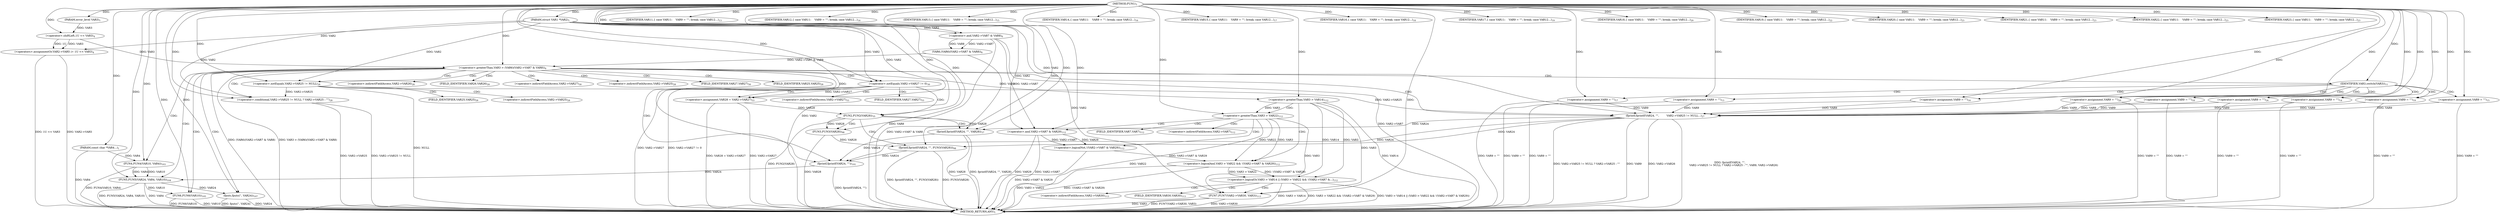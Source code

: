 digraph "FUN1" {  
"8" [label = <(METHOD,FUN1)<SUB>1</SUB>> ]
"179" [label = <(METHOD_RETURN,ANY)<SUB>1</SUB>> ]
"9" [label = <(PARAM,struct VAR1 *VAR2)<SUB>1</SUB>> ]
"10" [label = <(PARAM,error_level VAR3)<SUB>1</SUB>> ]
"11" [label = <(PARAM,const char *VAR4...)<SUB>1</SUB>> ]
"13" [label = <(&lt;operators&gt;.assignmentOr,VAR2-&gt;VAR5 |= 1U &lt;&lt; VAR3)<SUB>4</SUB>> ]
"21" [label = <(&lt;operator&gt;.greaterThan,VAR3 &gt; (VAR6)(VAR2-&gt;VAR7 &amp; VAR8))<SUB>6</SUB>> ]
"159" [label = <(&lt;operator&gt;.logicalOr,VAR3 &gt; VAR14 || (VAR3 &gt; VAR22 &amp;&amp; !(VAR2-&gt;VAR7 &amp;...)<SUB>112</SUB>> ]
"17" [label = <(&lt;operator&gt;.shiftLeft,1U &lt;&lt; VAR3)<SUB>4</SUB>> ]
"98" [label = <(fprintf,fprintf(VAR24, &quot;&quot;,
         VAR2-&gt;VAR25 != NULL...)<SUB>27</SUB>> ]
"143" [label = <(fprintf,fprintf(VAR24, &quot;&quot;))<SUB>101</SUB>> ]
"146" [label = <(FUN4,FUN4(VAR10, VAR4))<SUB>103</SUB>> ]
"149" [label = <(FUN5,FUN5(VAR24, VAR4, VAR10))<SUB>104</SUB>> ]
"153" [label = <(FUN6,FUN6(VAR10))<SUB>105</SUB>> ]
"155" [label = <(fputc,fputc('', VAR24))<SUB>107</SUB>> ]
"174" [label = <(FUN7,FUN7(VAR2-&gt;VAR30, VAR3))<SUB>113</SUB>> ]
"23" [label = <(VAR6,(VAR6)(VAR2-&gt;VAR7 &amp; VAR8))<SUB>6</SUB>> ]
"33" [label = <(IDENTIFIER,VAR3,switch(VAR3))<SUB>11</SUB>> ]
"116" [label = <(&lt;operator&gt;.notEquals,VAR2-&gt;VAR27 != 0)<SUB>30</SUB>> ]
"160" [label = <(&lt;operator&gt;.greaterThan,VAR3 &gt; VAR14)<SUB>112</SUB>> ]
"163" [label = <(&lt;operator&gt;.logicalAnd,VAR3 &gt; VAR22 &amp;&amp; !(VAR2-&gt;VAR7 &amp; VAR29))<SUB>112</SUB>> ]
"24" [label = <(&lt;operator&gt;.and,VAR2-&gt;VAR7 &amp; VAR8)<SUB>6</SUB>> ]
"36" [label = <(IDENTIFIER,VAR11,{
 case VAR11:    VAR9 = &quot;&quot;; break;
 case VAR12...)<SUB>13</SUB>> ]
"37" [label = <(&lt;operator&gt;.assignment,VAR9 = &quot;&quot;)<SUB>13</SUB>> ]
"42" [label = <(IDENTIFIER,VAR12,{
 case VAR11:    VAR9 = &quot;&quot;; break;
 case VAR12...)<SUB>14</SUB>> ]
"43" [label = <(&lt;operator&gt;.assignment,VAR9 = &quot;&quot;)<SUB>14</SUB>> ]
"48" [label = <(IDENTIFIER,VAR13,{
 case VAR11:    VAR9 = &quot;&quot;; break;
 case VAR12...)<SUB>15</SUB>> ]
"49" [label = <(&lt;operator&gt;.assignment,VAR9 = &quot;&quot;)<SUB>15</SUB>> ]
"54" [label = <(IDENTIFIER,VAR14,{
 case VAR11:    VAR9 = &quot;&quot;; break;
 case VAR12...)<SUB>16</SUB>> ]
"55" [label = <(&lt;operator&gt;.assignment,VAR9 = &quot;&quot;)<SUB>16</SUB>> ]
"60" [label = <(IDENTIFIER,VAR15,{
 case VAR11:    VAR9 = &quot;&quot;; break;
 case VAR12...)<SUB>17</SUB>> ]
"61" [label = <(&lt;operator&gt;.assignment,VAR9 = &quot;&quot;)<SUB>17</SUB>> ]
"66" [label = <(IDENTIFIER,VAR16,{
 case VAR11:    VAR9 = &quot;&quot;; break;
 case VAR12...)<SUB>18</SUB>> ]
"67" [label = <(&lt;operator&gt;.assignment,VAR9 = &quot;&quot;)<SUB>18</SUB>> ]
"72" [label = <(IDENTIFIER,VAR17,{
 case VAR11:    VAR9 = &quot;&quot;; break;
 case VAR12...)<SUB>19</SUB>> ]
"73" [label = <(&lt;operator&gt;.assignment,VAR9 = &quot;&quot;)<SUB>19</SUB>> ]
"78" [label = <(IDENTIFIER,VAR18,{
 case VAR11:    VAR9 = &quot;&quot;; break;
 case VAR12...)<SUB>20</SUB>> ]
"79" [label = <(&lt;operator&gt;.assignment,VAR9 = &quot;&quot;)<SUB>20</SUB>> ]
"84" [label = <(IDENTIFIER,VAR19,{
 case VAR11:    VAR9 = &quot;&quot;; break;
 case VAR12...)<SUB>22</SUB>> ]
"86" [label = <(IDENTIFIER,VAR20,{
 case VAR11:    VAR9 = &quot;&quot;; break;
 case VAR12...)<SUB>23</SUB>> ]
"88" [label = <(IDENTIFIER,VAR21,{
 case VAR11:    VAR9 = &quot;&quot;; break;
 case VAR12...)<SUB>23</SUB>> ]
"90" [label = <(IDENTIFIER,VAR22,{
 case VAR11:    VAR9 = &quot;&quot;; break;
 case VAR12...)<SUB>23</SUB>> ]
"92" [label = <(IDENTIFIER,VAR23,{
 case VAR11:    VAR9 = &quot;&quot;; break;
 case VAR12...)<SUB>23</SUB>> ]
"94" [label = <(&lt;operator&gt;.assignment,VAR9 = &quot;&quot;)<SUB>24</SUB>> ]
"101" [label = <(&lt;operator&gt;.conditional,VAR2-&gt;VAR25 != NULL ? VAR2-&gt;VAR25 : &quot;&quot;)<SUB>28</SUB>> ]
"123" [label = <(&lt;operator&gt;.assignment,VAR28 = VAR2-&gt;VAR27)<SUB>33</SUB>> ]
"164" [label = <(&lt;operator&gt;.greaterThan,VAR3 &gt; VAR22)<SUB>112</SUB>> ]
"167" [label = <(&lt;operator&gt;.logicalNot,!(VAR2-&gt;VAR7 &amp; VAR29))<SUB>112</SUB>> ]
"102" [label = <(&lt;operator&gt;.notEquals,VAR2-&gt;VAR25 != NULL)<SUB>28</SUB>> ]
"129" [label = <(FUN2,FUN2(VAR28))<SUB>35</SUB>> ]
"168" [label = <(&lt;operator&gt;.and,VAR2-&gt;VAR7 &amp; VAR29)<SUB>112</SUB>> ]
"132" [label = <(fprintf,fprintf(VAR24, &quot;&quot;, VAR28))<SUB>37</SUB>> ]
"138" [label = <(fprintf,fprintf(VAR24, &quot;&quot;, FUN3(VAR28)))<SUB>98</SUB>> ]
"141" [label = <(FUN3,FUN3(VAR28))<SUB>98</SUB>> ]
"112" [label = <(&lt;operator&gt;.indirectFieldAccess,VAR2-&gt;VAR26)<SUB>28</SUB>> ]
"175" [label = <(&lt;operator&gt;.indirectFieldAccess,VAR2-&gt;VAR30)<SUB>113</SUB>> ]
"107" [label = <(&lt;operator&gt;.indirectFieldAccess,VAR2-&gt;VAR25)<SUB>28</SUB>> ]
"114" [label = <(FIELD_IDENTIFIER,VAR26,VAR26)<SUB>28</SUB>> ]
"117" [label = <(&lt;operator&gt;.indirectFieldAccess,VAR2-&gt;VAR27)<SUB>30</SUB>> ]
"177" [label = <(FIELD_IDENTIFIER,VAR30,VAR30)<SUB>113</SUB>> ]
"103" [label = <(&lt;operator&gt;.indirectFieldAccess,VAR2-&gt;VAR25)<SUB>28</SUB>> ]
"109" [label = <(FIELD_IDENTIFIER,VAR25,VAR25)<SUB>28</SUB>> ]
"119" [label = <(FIELD_IDENTIFIER,VAR27,VAR27)<SUB>30</SUB>> ]
"125" [label = <(&lt;operator&gt;.indirectFieldAccess,VAR2-&gt;VAR27)<SUB>33</SUB>> ]
"169" [label = <(&lt;operator&gt;.indirectFieldAccess,VAR2-&gt;VAR7)<SUB>112</SUB>> ]
"105" [label = <(FIELD_IDENTIFIER,VAR25,VAR25)<SUB>28</SUB>> ]
"127" [label = <(FIELD_IDENTIFIER,VAR27,VAR27)<SUB>33</SUB>> ]
"171" [label = <(FIELD_IDENTIFIER,VAR7,VAR7)<SUB>112</SUB>> ]
  "9" -> "179"  [ label = "DDG: VAR2"] 
  "11" -> "179"  [ label = "DDG: VAR4"] 
  "13" -> "179"  [ label = "DDG: VAR2-&gt;VAR5"] 
  "13" -> "179"  [ label = "DDG: 1U &lt;&lt; VAR3"] 
  "24" -> "179"  [ label = "DDG: VAR2-&gt;VAR7"] 
  "23" -> "179"  [ label = "DDG: VAR2-&gt;VAR7 &amp; VAR8"] 
  "21" -> "179"  [ label = "DDG: (VAR6)(VAR2-&gt;VAR7 &amp; VAR8)"] 
  "21" -> "179"  [ label = "DDG: VAR3 &gt; (VAR6)(VAR2-&gt;VAR7 &amp; VAR8)"] 
  "94" -> "179"  [ label = "DDG: VAR9 = &quot;&quot;"] 
  "79" -> "179"  [ label = "DDG: VAR9 = &quot;&quot;"] 
  "73" -> "179"  [ label = "DDG: VAR9 = &quot;&quot;"] 
  "67" -> "179"  [ label = "DDG: VAR9 = &quot;&quot;"] 
  "61" -> "179"  [ label = "DDG: VAR9 = &quot;&quot;"] 
  "55" -> "179"  [ label = "DDG: VAR9 = &quot;&quot;"] 
  "49" -> "179"  [ label = "DDG: VAR9 = &quot;&quot;"] 
  "43" -> "179"  [ label = "DDG: VAR9 = &quot;&quot;"] 
  "37" -> "179"  [ label = "DDG: VAR9 = &quot;&quot;"] 
  "101" -> "179"  [ label = "DDG: VAR2-&gt;VAR25 != NULL"] 
  "101" -> "179"  [ label = "DDG: VAR2-&gt;VAR25"] 
  "98" -> "179"  [ label = "DDG: VAR2-&gt;VAR25 != NULL ? VAR2-&gt;VAR25 : &quot;&quot;"] 
  "98" -> "179"  [ label = "DDG: VAR9"] 
  "98" -> "179"  [ label = "DDG: VAR2-&gt;VAR26"] 
  "98" -> "179"  [ label = "DDG: fprintf(VAR24, &quot;&quot;,
         VAR2-&gt;VAR25 != NULL ? VAR2-&gt;VAR25 : &quot;&quot;, VAR9, VAR2-&gt;VAR26)"] 
  "116" -> "179"  [ label = "DDG: VAR2-&gt;VAR27"] 
  "116" -> "179"  [ label = "DDG: VAR2-&gt;VAR27 != 0"] 
  "123" -> "179"  [ label = "DDG: VAR2-&gt;VAR27"] 
  "123" -> "179"  [ label = "DDG: VAR28 = VAR2-&gt;VAR27"] 
  "129" -> "179"  [ label = "DDG: FUN2(VAR28)"] 
  "141" -> "179"  [ label = "DDG: VAR28"] 
  "138" -> "179"  [ label = "DDG: FUN3(VAR28)"] 
  "138" -> "179"  [ label = "DDG: fprintf(VAR24, &quot;&quot;, FUN3(VAR28))"] 
  "132" -> "179"  [ label = "DDG: VAR28"] 
  "132" -> "179"  [ label = "DDG: fprintf(VAR24, &quot;&quot;, VAR28)"] 
  "143" -> "179"  [ label = "DDG: fprintf(VAR24, &quot;&quot;)"] 
  "146" -> "179"  [ label = "DDG: FUN4(VAR10, VAR4)"] 
  "149" -> "179"  [ label = "DDG: VAR4"] 
  "149" -> "179"  [ label = "DDG: FUN5(VAR24, VAR4, VAR10)"] 
  "153" -> "179"  [ label = "DDG: VAR10"] 
  "153" -> "179"  [ label = "DDG: FUN6(VAR10)"] 
  "155" -> "179"  [ label = "DDG: VAR24"] 
  "155" -> "179"  [ label = "DDG: fputc('', VAR24)"] 
  "159" -> "179"  [ label = "DDG: VAR3 &gt; VAR14"] 
  "163" -> "179"  [ label = "DDG: VAR3 &gt; VAR22"] 
  "168" -> "179"  [ label = "DDG: VAR2-&gt;VAR7"] 
  "167" -> "179"  [ label = "DDG: VAR2-&gt;VAR7 &amp; VAR29"] 
  "163" -> "179"  [ label = "DDG: !(VAR2-&gt;VAR7 &amp; VAR29)"] 
  "159" -> "179"  [ label = "DDG: VAR3 &gt; VAR22 &amp;&amp; !(VAR2-&gt;VAR7 &amp; VAR29)"] 
  "159" -> "179"  [ label = "DDG: VAR3 &gt; VAR14 || (VAR3 &gt; VAR22 &amp;&amp; !(VAR2-&gt;VAR7 &amp; VAR29))"] 
  "174" -> "179"  [ label = "DDG: VAR2-&gt;VAR30"] 
  "174" -> "179"  [ label = "DDG: VAR3"] 
  "174" -> "179"  [ label = "DDG: FUN7(VAR2-&gt;VAR30, VAR3)"] 
  "102" -> "179"  [ label = "DDG: NULL"] 
  "168" -> "179"  [ label = "DDG: VAR29"] 
  "24" -> "179"  [ label = "DDG: VAR8"] 
  "164" -> "179"  [ label = "DDG: VAR22"] 
  "160" -> "179"  [ label = "DDG: VAR14"] 
  "8" -> "9"  [ label = "DDG: "] 
  "8" -> "10"  [ label = "DDG: "] 
  "8" -> "11"  [ label = "DDG: "] 
  "17" -> "13"  [ label = "DDG: 1U"] 
  "17" -> "13"  [ label = "DDG: VAR3"] 
  "9" -> "13"  [ label = "DDG: VAR2"] 
  "8" -> "17"  [ label = "DDG: "] 
  "10" -> "17"  [ label = "DDG: VAR3"] 
  "17" -> "21"  [ label = "DDG: VAR3"] 
  "8" -> "21"  [ label = "DDG: "] 
  "23" -> "21"  [ label = "DDG: VAR2-&gt;VAR7 &amp; VAR8"] 
  "160" -> "159"  [ label = "DDG: VAR3"] 
  "160" -> "159"  [ label = "DDG: VAR14"] 
  "163" -> "159"  [ label = "DDG: VAR3 &gt; VAR22"] 
  "163" -> "159"  [ label = "DDG: !(VAR2-&gt;VAR7 &amp; VAR29)"] 
  "24" -> "23"  [ label = "DDG: VAR2-&gt;VAR7"] 
  "24" -> "23"  [ label = "DDG: VAR8"] 
  "8" -> "33"  [ label = "DDG: "] 
  "8" -> "98"  [ label = "DDG: "] 
  "9" -> "98"  [ label = "DDG: VAR2"] 
  "102" -> "98"  [ label = "DDG: VAR2-&gt;VAR25"] 
  "94" -> "98"  [ label = "DDG: VAR9"] 
  "79" -> "98"  [ label = "DDG: VAR9"] 
  "73" -> "98"  [ label = "DDG: VAR9"] 
  "67" -> "98"  [ label = "DDG: VAR9"] 
  "61" -> "98"  [ label = "DDG: VAR9"] 
  "55" -> "98"  [ label = "DDG: VAR9"] 
  "49" -> "98"  [ label = "DDG: VAR9"] 
  "43" -> "98"  [ label = "DDG: VAR9"] 
  "37" -> "98"  [ label = "DDG: VAR9"] 
  "98" -> "143"  [ label = "DDG: VAR24"] 
  "138" -> "143"  [ label = "DDG: VAR24"] 
  "132" -> "143"  [ label = "DDG: VAR24"] 
  "8" -> "143"  [ label = "DDG: "] 
  "8" -> "146"  [ label = "DDG: "] 
  "11" -> "146"  [ label = "DDG: VAR4"] 
  "143" -> "149"  [ label = "DDG: VAR24"] 
  "8" -> "149"  [ label = "DDG: "] 
  "146" -> "149"  [ label = "DDG: VAR4"] 
  "146" -> "149"  [ label = "DDG: VAR10"] 
  "149" -> "153"  [ label = "DDG: VAR10"] 
  "8" -> "153"  [ label = "DDG: "] 
  "8" -> "155"  [ label = "DDG: "] 
  "149" -> "155"  [ label = "DDG: VAR24"] 
  "21" -> "160"  [ label = "DDG: VAR3"] 
  "8" -> "160"  [ label = "DDG: "] 
  "164" -> "163"  [ label = "DDG: VAR3"] 
  "164" -> "163"  [ label = "DDG: VAR22"] 
  "167" -> "163"  [ label = "DDG: VAR2-&gt;VAR7 &amp; VAR29"] 
  "9" -> "174"  [ label = "DDG: VAR2"] 
  "160" -> "174"  [ label = "DDG: VAR3"] 
  "164" -> "174"  [ label = "DDG: VAR3"] 
  "8" -> "174"  [ label = "DDG: "] 
  "9" -> "24"  [ label = "DDG: VAR2"] 
  "8" -> "24"  [ label = "DDG: "] 
  "8" -> "36"  [ label = "DDG: "] 
  "8" -> "37"  [ label = "DDG: "] 
  "8" -> "42"  [ label = "DDG: "] 
  "8" -> "43"  [ label = "DDG: "] 
  "8" -> "48"  [ label = "DDG: "] 
  "8" -> "49"  [ label = "DDG: "] 
  "8" -> "54"  [ label = "DDG: "] 
  "8" -> "55"  [ label = "DDG: "] 
  "8" -> "60"  [ label = "DDG: "] 
  "8" -> "61"  [ label = "DDG: "] 
  "8" -> "66"  [ label = "DDG: "] 
  "8" -> "67"  [ label = "DDG: "] 
  "8" -> "72"  [ label = "DDG: "] 
  "8" -> "73"  [ label = "DDG: "] 
  "8" -> "78"  [ label = "DDG: "] 
  "8" -> "79"  [ label = "DDG: "] 
  "8" -> "84"  [ label = "DDG: "] 
  "8" -> "86"  [ label = "DDG: "] 
  "8" -> "88"  [ label = "DDG: "] 
  "8" -> "90"  [ label = "DDG: "] 
  "8" -> "92"  [ label = "DDG: "] 
  "8" -> "94"  [ label = "DDG: "] 
  "9" -> "101"  [ label = "DDG: VAR2"] 
  "102" -> "101"  [ label = "DDG: VAR2-&gt;VAR25"] 
  "8" -> "101"  [ label = "DDG: "] 
  "9" -> "116"  [ label = "DDG: VAR2"] 
  "8" -> "116"  [ label = "DDG: "] 
  "9" -> "123"  [ label = "DDG: VAR2"] 
  "116" -> "123"  [ label = "DDG: VAR2-&gt;VAR27"] 
  "160" -> "164"  [ label = "DDG: VAR3"] 
  "8" -> "164"  [ label = "DDG: "] 
  "168" -> "167"  [ label = "DDG: VAR2-&gt;VAR7"] 
  "168" -> "167"  [ label = "DDG: VAR29"] 
  "9" -> "102"  [ label = "DDG: VAR2"] 
  "8" -> "102"  [ label = "DDG: "] 
  "9" -> "168"  [ label = "DDG: VAR2"] 
  "24" -> "168"  [ label = "DDG: VAR2-&gt;VAR7"] 
  "8" -> "168"  [ label = "DDG: "] 
  "123" -> "129"  [ label = "DDG: VAR28"] 
  "8" -> "129"  [ label = "DDG: "] 
  "98" -> "132"  [ label = "DDG: VAR24"] 
  "8" -> "132"  [ label = "DDG: "] 
  "129" -> "132"  [ label = "DDG: VAR28"] 
  "98" -> "138"  [ label = "DDG: VAR24"] 
  "8" -> "138"  [ label = "DDG: "] 
  "141" -> "138"  [ label = "DDG: VAR28"] 
  "129" -> "141"  [ label = "DDG: VAR28"] 
  "8" -> "141"  [ label = "DDG: "] 
  "21" -> "98"  [ label = "CDG: "] 
  "21" -> "146"  [ label = "CDG: "] 
  "21" -> "102"  [ label = "CDG: "] 
  "21" -> "114"  [ label = "CDG: "] 
  "21" -> "149"  [ label = "CDG: "] 
  "21" -> "103"  [ label = "CDG: "] 
  "21" -> "119"  [ label = "CDG: "] 
  "21" -> "153"  [ label = "CDG: "] 
  "21" -> "112"  [ label = "CDG: "] 
  "21" -> "101"  [ label = "CDG: "] 
  "21" -> "33"  [ label = "CDG: "] 
  "21" -> "155"  [ label = "CDG: "] 
  "21" -> "116"  [ label = "CDG: "] 
  "21" -> "143"  [ label = "CDG: "] 
  "21" -> "105"  [ label = "CDG: "] 
  "21" -> "117"  [ label = "CDG: "] 
  "159" -> "174"  [ label = "CDG: "] 
  "159" -> "177"  [ label = "CDG: "] 
  "159" -> "175"  [ label = "CDG: "] 
  "160" -> "163"  [ label = "CDG: "] 
  "160" -> "164"  [ label = "CDG: "] 
  "33" -> "94"  [ label = "CDG: "] 
  "33" -> "73"  [ label = "CDG: "] 
  "33" -> "37"  [ label = "CDG: "] 
  "33" -> "67"  [ label = "CDG: "] 
  "33" -> "79"  [ label = "CDG: "] 
  "33" -> "43"  [ label = "CDG: "] 
  "33" -> "61"  [ label = "CDG: "] 
  "33" -> "49"  [ label = "CDG: "] 
  "33" -> "55"  [ label = "CDG: "] 
  "116" -> "129"  [ label = "CDG: "] 
  "116" -> "127"  [ label = "CDG: "] 
  "116" -> "123"  [ label = "CDG: "] 
  "116" -> "125"  [ label = "CDG: "] 
  "164" -> "167"  [ label = "CDG: "] 
  "164" -> "169"  [ label = "CDG: "] 
  "164" -> "168"  [ label = "CDG: "] 
  "164" -> "171"  [ label = "CDG: "] 
  "102" -> "107"  [ label = "CDG: "] 
  "102" -> "109"  [ label = "CDG: "] 
  "129" -> "132"  [ label = "CDG: "] 
  "129" -> "138"  [ label = "CDG: "] 
  "129" -> "141"  [ label = "CDG: "] 
}
